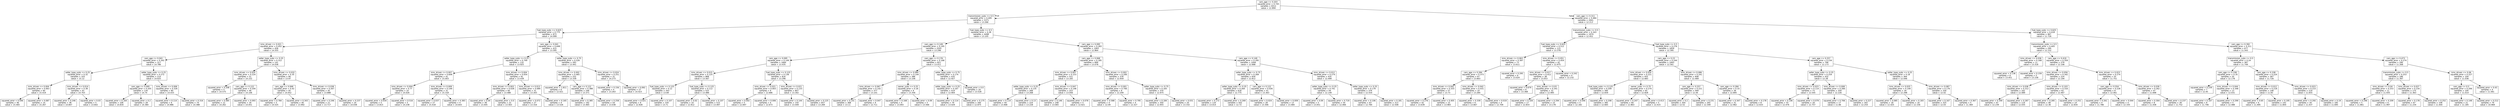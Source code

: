 digraph Tree {
node [shape=box, fontname="helvetica"] ;
edge [fontname="helvetica"] ;
0 [label="cars_age <= 0.203\nsquared_error = 0.745\nsamples = 8312\nvalue = 12.894"] ;
1 [label="transmission_subs <= 0.5\nsquared_error = 0.495\nsamples = 5371\nvalue = 13.266"] ;
0 -> 1 [labeldistance=2.5, labelangle=45, headlabel="True"] ;
2 [label="fuel_type_subs <= 0.625\nsquared_error = 0.775\nsamples = 873\nvalue = 14.099"] ;
1 -> 2 ;
3 [label="kms_driven <= 0.021\nsquared_error = 0.452\nsamples = 458\nvalue = 14.555"] ;
2 -> 3 ;
4 [label="cars_age <= 0.041\nsquared_error = 0.342\nsamples = 317\nvalue = 14.786"] ;
3 -> 4 ;
5 [label="seller_type_subs <= 0.25\nsquared_error = 0.32\nsamples = 103\nvalue = 15.12"] ;
4 -> 5 ;
6 [label="kms_driven <= 0.004\nsquared_error = 0.063\nsamples = 60\nvalue = 15.419"] ;
5 -> 6 ;
7 [label="squared_error = 0.046\nsamples = 46\nvalue = 15.465"] ;
6 -> 7 ;
8 [label="squared_error = 0.087\nsamples = 14\nvalue = 15.267"] ;
6 -> 8 ;
9 [label="kms_driven <= 0.014\nsquared_error = 0.38\nsamples = 43\nvalue = 14.703"] ;
5 -> 9 ;
10 [label="squared_error = 0.246\nsamples = 38\nvalue = 14.847"] ;
9 -> 10 ;
11 [label="squared_error = 0.03\nsamples = 5\nvalue = 13.602"] ;
9 -> 11 ;
12 [label="seller_type_subs <= 0.25\nsquared_error = 0.272\nsamples = 214\nvalue = 14.625"] ;
4 -> 12 ;
13 [label="cars_age <= 0.095\nsquared_error = 0.205\nsamples = 134\nvalue = 14.74"] ;
12 -> 13 ;
14 [label="squared_error = 0.164\nsamples = 106\nvalue = 14.834"] ;
13 -> 14 ;
15 [label="squared_error = 0.2\nsamples = 28\nvalue = 14.384"] ;
13 -> 15 ;
16 [label="kms_driven <= 0.006\nsquared_error = 0.326\nsamples = 80\nvalue = 14.433"] ;
12 -> 16 ;
17 [label="squared_error = 0.114\nsamples = 6\nvalue = 14.986"] ;
16 -> 17 ;
18 [label="squared_error = 0.316\nsamples = 74\nvalue = 14.388"] ;
16 -> 18 ;
19 [label="seller_type_subs <= 0.25\nsquared_error = 0.312\nsamples = 141\nvalue = 14.036"] ;
3 -> 19 ;
20 [label="kms_driven <= 0.024\nsquared_error = 0.224\nsamples = 51\nvalue = 14.152"] ;
19 -> 20 ;
21 [label="squared_error = 0.208\nsamples = 5\nvalue = 14.575"] ;
20 -> 21 ;
22 [label="cars_age <= 0.122\nsquared_error = 0.204\nsamples = 46\nvalue = 14.106"] ;
20 -> 22 ;
23 [label="squared_error = 0.485\nsamples = 12\nvalue = 14.262"] ;
22 -> 23 ;
24 [label="squared_error = 0.093\nsamples = 34\nvalue = 14.051"] ;
22 -> 24 ;
25 [label="kms_driven <= 0.032\nsquared_error = 0.35\nsamples = 90\nvalue = 13.97"] ;
19 -> 25 ;
26 [label="cars_age <= 0.068\nsquared_error = 0.42\nsamples = 45\nvalue = 14.052"] ;
25 -> 26 ;
27 [label="squared_error = 0.784\nsamples = 5\nvalue = 14.525"] ;
26 -> 27 ;
28 [label="squared_error = 0.343\nsamples = 40\nvalue = 13.992"] ;
26 -> 28 ;
29 [label="kms_driven <= 0.038\nsquared_error = 0.267\nsamples = 45\nvalue = 13.888"] ;
25 -> 29 ;
30 [label="squared_error = 0.246\nsamples = 21\nvalue = 13.717"] ;
29 -> 30 ;
31 [label="squared_error = 0.237\nsamples = 24\nvalue = 14.038"] ;
29 -> 31 ;
32 [label="cars_age <= 0.041\nsquared_error = 0.648\nsamples = 415\nvalue = 13.595"] ;
2 -> 32 ;
33 [label="seller_type_subs <= 0.25\nsquared_error = 0.749\nsamples = 132\nvalue = 13.925"] ;
32 -> 33 ;
34 [label="kms_driven <= 0.007\nsquared_error = 0.608\nsamples = 41\nvalue = 15.003"] ;
33 -> 34 ;
35 [label="kms_driven <= 0.004\nsquared_error = 0.77\nsamples = 10\nvalue = 14.026"] ;
34 -> 35 ;
36 [label="squared_error = 0.934\nsamples = 5\nvalue = 13.815"] ;
35 -> 36 ;
37 [label="squared_error = 0.516\nsamples = 5\nvalue = 14.238"] ;
35 -> 37 ;
38 [label="kms_driven <= 0.009\nsquared_error = 0.149\nsamples = 31\nvalue = 15.318"] ;
34 -> 38 ;
39 [label="squared_error = 0.037\nsamples = 27\nvalue = 15.418"] ;
38 -> 39 ;
40 [label="squared_error = 0.383\nsamples = 4\nvalue = 14.643"] ;
38 -> 40 ;
41 [label="kms_driven <= 0.004\nsquared_error = 0.054\nsamples = 91\nvalue = 13.439"] ;
33 -> 41 ;
42 [label="kms_driven <= 0.003\nsquared_error = 0.028\nsamples = 60\nvalue = 13.488"] ;
41 -> 42 ;
43 [label="squared_error = 0.04\nsamples = 38\nvalue = 13.445"] ;
42 -> 43 ;
44 [label="squared_error = 0.0\nsamples = 22\nvalue = 13.563"] ;
42 -> 44 ;
45 [label="kms_driven <= 0.013\nsquared_error = 0.089\nsamples = 31\nvalue = 13.343"] ;
41 -> 45 ;
46 [label="squared_error = 0.072\nsamples = 27\nvalue = 13.316"] ;
45 -> 46 ;
47 [label="squared_error = 0.165\nsamples = 4\nvalue = 13.526"] ;
45 -> 47 ;
48 [label="seller_type_subs <= 0.75\nsquared_error = 0.526\nsamples = 283\nvalue = 13.441"] ;
32 -> 48 ;
49 [label="kms_driven <= 0.002\nsquared_error = 0.465\nsamples = 252\nvalue = 13.339"] ;
48 -> 49 ;
50 [label="squared_error = 1.811\nsamples = 6\nvalue = 12.021"] ;
49 -> 50 ;
51 [label="cars_age <= 0.122\nsquared_error = 0.388\nsamples = 246\nvalue = 13.371"] ;
49 -> 51 ;
52 [label="squared_error = 0.385\nsamples = 192\nvalue = 13.465"] ;
51 -> 52 ;
53 [label="squared_error = 0.258\nsamples = 54\nvalue = 13.038"] ;
51 -> 53 ;
54 [label="kms_driven <= 0.024\nsquared_error = 0.251\nsamples = 31\nvalue = 14.273"] ;
48 -> 54 ;
55 [label="squared_error = 0.156\nsamples = 4\nvalue = 13.263"] ;
54 -> 55 ;
56 [label="squared_error = 0.092\nsamples = 27\nvalue = 14.423"] ;
54 -> 56 ;
57 [label="fuel_type_subs <= 0.5\nsquared_error = 0.28\nsamples = 4498\nvalue = 13.105"] ;
1 -> 57 ;
58 [label="cars_age <= 0.149\nsquared_error = 0.195\nsamples = 2505\nvalue = 13.296"] ;
57 -> 58 ;
59 [label="cars_age <= 0.095\nsquared_error = 0.149\nsamples = 1684\nvalue = 13.435"] ;
58 -> 59 ;
60 [label="kms_driven <= 0.015\nsquared_error = 0.125\nsamples = 868\nvalue = 13.567"] ;
59 -> 60 ;
61 [label="fuel_type_subs <= 0.125\nsquared_error = 0.12\nsamples = 343\nvalue = 13.69"] ;
60 -> 61 ;
62 [label="squared_error = 0.021\nsamples = 9\nvalue = 12.928"] ;
61 -> 62 ;
63 [label="squared_error = 0.107\nsamples = 334\nvalue = 13.71"] ;
61 -> 63 ;
64 [label="fuel_type_subs <= 0.125\nsquared_error = 0.112\nsamples = 525\nvalue = 13.486"] ;
60 -> 64 ;
65 [label="squared_error = 0.02\nsamples = 10\nvalue = 12.912"] ;
64 -> 65 ;
66 [label="squared_error = 0.107\nsamples = 515\nvalue = 13.497"] ;
64 -> 66 ;
67 [label="fuel_type_subs <= 0.125\nsquared_error = 0.136\nsamples = 816\nvalue = 13.296"] ;
59 -> 67 ;
68 [label="kms_driven <= 0.021\nsquared_error = 0.003\nsamples = 9\nvalue = 12.686"] ;
67 -> 68 ;
69 [label="squared_error = 0.002\nsamples = 5\nvalue = 12.697"] ;
68 -> 69 ;
70 [label="squared_error = 0.006\nsamples = 4\nvalue = 12.673"] ;
68 -> 70 ;
71 [label="kms_driven <= 0.021\nsquared_error = 0.133\nsamples = 807\nvalue = 13.302"] ;
67 -> 71 ;
72 [label="squared_error = 0.144\nsamples = 150\nvalue = 13.449"] ;
71 -> 72 ;
73 [label="squared_error = 0.125\nsamples = 657\nvalue = 13.269"] ;
71 -> 73 ;
74 [label="cars_age <= 0.176\nsquared_error = 0.168\nsamples = 821\nvalue = 13.011"] ;
58 -> 74 ;
75 [label="kms_driven <= 0.084\nsquared_error = 0.144\nsamples = 386\nvalue = 13.106"] ;
74 -> 75 ;
76 [label="kms_driven <= 0.067\nsquared_error = 0.142\nsamples = 377\nvalue = 13.101"] ;
75 -> 76 ;
77 [label="squared_error = 0.141\nsamples = 368\nvalue = 13.11"] ;
76 -> 77 ;
78 [label="squared_error = 0.047\nsamples = 9\nvalue = 12.711"] ;
76 -> 78 ;
79 [label="owner_subs <= 0.25\nsquared_error = 0.18\nsamples = 9\nvalue = 13.356"] ;
75 -> 79 ;
80 [label="squared_error = 0.168\nsamples = 4\nvalue = 13.093"] ;
79 -> 80 ;
81 [label="squared_error = 0.09\nsamples = 5\nvalue = 13.566"] ;
79 -> 81 ;
82 [label="seller_type_subs <= 0.75\nsquared_error = 0.174\nsamples = 435\nvalue = 12.927"] ;
74 -> 82 ;
83 [label="seller_type_subs <= 0.25\nsquared_error = 0.167\nsamples = 419\nvalue = 12.904"] ;
82 -> 83 ;
84 [label="squared_error = 0.114\nsamples = 79\nvalue = 13.029"] ;
83 -> 84 ;
85 [label="squared_error = 0.175\nsamples = 340\nvalue = 12.875"] ;
83 -> 85 ;
86 [label="squared_error = 0.0\nsamples = 16\nvalue = 13.528"] ;
82 -> 86 ;
87 [label="cars_age <= 0.095\nsquared_error = 0.283\nsamples = 1993\nvalue = 12.864"] ;
57 -> 87 ;
88 [label="cars_age <= 0.068\nsquared_error = 0.185\nsamples = 899\nvalue = 13.078"] ;
87 -> 88 ;
89 [label="kms_driven <= 0.007\nsquared_error = 0.153\nsamples = 521\nvalue = 13.165"] ;
88 -> 89 ;
90 [label="seller_type_subs <= 0.25\nsquared_error = 0.135\nsamples = 268\nvalue = 13.268"] ;
89 -> 90 ;
91 [label="squared_error = 0.114\nsamples = 44\nvalue = 13.468"] ;
90 -> 91 ;
92 [label="squared_error = 0.13\nsamples = 224\nvalue = 13.228"] ;
90 -> 92 ;
93 [label="kms_driven <= 0.047\nsquared_error = 0.148\nsamples = 253\nvalue = 13.056"] ;
89 -> 93 ;
94 [label="squared_error = 0.146\nsamples = 248\nvalue = 13.065"] ;
93 -> 94 ;
95 [label="squared_error = 0.078\nsamples = 5\nvalue = 12.621"] ;
93 -> 95 ;
96 [label="kms_driven <= 0.002\nsquared_error = 0.206\nsamples = 378\nvalue = 12.959"] ;
88 -> 96 ;
97 [label="kms_driven <= 0.001\nsquared_error = 0.706\nsamples = 8\nvalue = 12.209"] ;
96 -> 97 ;
98 [label="squared_error = 0.588\nsamples = 4\nvalue = 12.09"] ;
97 -> 98 ;
99 [label="squared_error = 0.795\nsamples = 4\nvalue = 12.327"] ;
97 -> 99 ;
100 [label="seller_type_subs <= 0.75\nsquared_error = 0.183\nsamples = 370\nvalue = 12.975"] ;
96 -> 100 ;
101 [label="squared_error = 0.184\nsamples = 350\nvalue = 12.955"] ;
100 -> 101 ;
102 [label="squared_error = 0.031\nsamples = 20\nvalue = 13.332"] ;
100 -> 102 ;
103 [label="cars_age <= 0.149\nsquared_error = 0.295\nsamples = 1094\nvalue = 12.688"] ;
87 -> 103 ;
104 [label="seller_type_subs <= 0.75\nsquared_error = 0.269\nsamples = 659\nvalue = 12.812"] ;
103 -> 104 ;
105 [label="seller_type_subs <= 0.25\nsquared_error = 0.264\nsamples = 618\nvalue = 12.775"] ;
104 -> 105 ;
106 [label="squared_error = 0.172\nsamples = 116\nvalue = 13.014"] ;
105 -> 106 ;
107 [label="squared_error = 0.269\nsamples = 502\nvalue = 12.72"] ;
105 -> 107 ;
108 [label="cars_age <= 0.122\nsquared_error = 0.026\nsamples = 41\nvalue = 13.363"] ;
104 -> 108 ;
109 [label="squared_error = 0.024\nsamples = 28\nvalue = 13.306"] ;
108 -> 109 ;
110 [label="squared_error = 0.009\nsamples = 13\nvalue = 13.484"] ;
108 -> 110 ;
111 [label="kms_driven <= 0.012\nsquared_error = 0.274\nsamples = 435\nvalue = 12.499"] ;
103 -> 111 ;
112 [label="seller_type_subs <= 0.25\nsquared_error = 0.741\nsamples = 59\nvalue = 12.149"] ;
111 -> 112 ;
113 [label="squared_error = 0.09\nsamples = 5\nvalue = 13.051"] ;
112 -> 113 ;
114 [label="squared_error = 0.719\nsamples = 54\nvalue = 12.066"] ;
112 -> 114 ;
115 [label="seller_type_subs <= 0.25\nsquared_error = 0.179\nsamples = 376\nvalue = 12.554"] ;
111 -> 115 ;
116 [label="squared_error = 0.106\nsamples = 63\nvalue = 12.784"] ;
115 -> 116 ;
117 [label="squared_error = 0.181\nsamples = 313\nvalue = 12.508"] ;
115 -> 117 ;
118 [label="cars_age <= 0.311\nsquared_error = 0.484\nsamples = 2941\nvalue = 12.213"] ;
0 -> 118 [labeldistance=2.5, labelangle=-45, headlabel="False"] ;
119 [label="transmission_subs <= 0.5\nsquared_error = 0.343\nsamples = 1974\nvalue = 12.452"] ;
118 -> 119 ;
120 [label="fuel_type_subs <= 0.625\nsquared_error = 0.512\nsamples = 115\nvalue = 13.378"] ;
119 -> 120 ;
121 [label="kms_driven <= 0.063\nsquared_error = 0.397\nsamples = 73\nvalue = 13.611"] ;
120 -> 121 ;
122 [label="cars_age <= 0.284\nsquared_error = 0.373\nsamples = 67\nvalue = 13.663"] ;
121 -> 122 ;
123 [label="kms_driven <= 0.042\nsquared_error = 0.333\nsamples = 57\nvalue = 13.73"] ;
122 -> 123 ;
124 [label="squared_error = 0.276\nsamples = 42\nvalue = 13.639"] ;
123 -> 124 ;
125 [label="squared_error = 0.405\nsamples = 15\nvalue = 13.983"] ;
123 -> 125 ;
126 [label="kms_driven <= 0.042\nsquared_error = 0.431\nsamples = 10\nvalue = 13.284"] ;
122 -> 126 ;
127 [label="squared_error = 0.339\nsamples = 6\nvalue = 13.667"] ;
126 -> 127 ;
128 [label="squared_error = 0.019\nsamples = 4\nvalue = 12.709"] ;
126 -> 128 ;
129 [label="squared_error = 0.295\nsamples = 6\nvalue = 13.024"] ;
121 -> 129 ;
130 [label="kms_driven <= 0.051\nsquared_error = 0.454\nsamples = 42\nvalue = 12.975"] ;
120 -> 130 ;
131 [label="kms_driven <= 0.017\nsquared_error = 0.412\nsamples = 38\nvalue = 13.053"] ;
130 -> 131 ;
132 [label="squared_error = 0.679\nsamples = 6\nvalue = 13.368"] ;
131 -> 132 ;
133 [label="kms_driven <= 0.03\nsquared_error = 0.341\nsamples = 32\nvalue = 12.995"] ;
131 -> 133 ;
134 [label="squared_error = 0.326\nsamples = 17\nvalue = 12.833"] ;
133 -> 134 ;
135 [label="squared_error = 0.294\nsamples = 15\nvalue = 13.178"] ;
133 -> 135 ;
136 [label="squared_error = 0.242\nsamples = 4\nvalue = 12.232"] ;
130 -> 136 ;
137 [label="fuel_type_subs <= 0.5\nsquared_error = 0.276\nsamples = 1859\nvalue = 12.395"] ;
119 -> 137 ;
138 [label="cars_age <= 0.23\nsquared_error = 0.244\nsamples = 1063\nvalue = 12.561"] ;
137 -> 138 ;
139 [label="kms_driven <= 0.054\nsquared_error = 0.221\nsamples = 455\nvalue = 12.683"] ;
138 -> 139 ;
140 [label="fuel_type_subs <= 0.125\nsquared_error = 0.209\nsamples = 390\nvalue = 12.659"] ;
139 -> 140 ;
141 [label="squared_error = 0.046\nsamples = 5\nvalue = 12.182"] ;
140 -> 141 ;
142 [label="squared_error = 0.208\nsamples = 385\nvalue = 12.665"] ;
140 -> 142 ;
143 [label="owner_subs <= 0.75\nsquared_error = 0.274\nsamples = 65\nvalue = 12.828"] ;
139 -> 143 ;
144 [label="squared_error = 0.247\nsamples = 60\nvalue = 12.863"] ;
143 -> 144 ;
145 [label="squared_error = 0.413\nsamples = 5\nvalue = 12.415"] ;
143 -> 145 ;
146 [label="kms_driven <= 0.086\nsquared_error = 0.241\nsamples = 608\nvalue = 12.469"] ;
138 -> 146 ;
147 [label="cars_age <= 0.257\nsquared_error = 0.221\nsamples = 569\nvalue = 12.44"] ;
146 -> 147 ;
148 [label="squared_error = 0.2\nsamples = 304\nvalue = 12.52"] ;
147 -> 148 ;
149 [label="squared_error = 0.231\nsamples = 265\nvalue = 12.349"] ;
147 -> 149 ;
150 [label="cars_age <= 0.284\nsquared_error = 0.33\nsamples = 39\nvalue = 12.895"] ;
146 -> 150 ;
151 [label="squared_error = 0.347\nsamples = 31\nvalue = 12.962"] ;
150 -> 151 ;
152 [label="squared_error = 0.178\nsamples = 8\nvalue = 12.633"] ;
150 -> 152 ;
153 [label="cars_age <= 0.257\nsquared_error = 0.234\nsamples = 796\nvalue = 12.173"] ;
137 -> 153 ;
154 [label="seller_type_subs <= 0.25\nsquared_error = 0.254\nsamples = 432\nvalue = 12.28"] ;
153 -> 154 ;
155 [label="kms_driven <= 0.023\nsquared_error = 0.114\nsamples = 73\nvalue = 12.545"] ;
154 -> 155 ;
156 [label="squared_error = 0.106\nsamples = 55\nvalue = 12.476"] ;
155 -> 156 ;
157 [label="squared_error = 0.079\nsamples = 18\nvalue = 12.757"] ;
155 -> 157 ;
158 [label="kms_driven <= 0.008\nsquared_error = 0.266\nsamples = 359\nvalue = 12.226"] ;
154 -> 158 ;
159 [label="squared_error = 0.706\nsamples = 17\nvalue = 11.66"] ;
158 -> 159 ;
160 [label="squared_error = 0.227\nsamples = 342\nvalue = 12.254"] ;
158 -> 160 ;
161 [label="seller_type_subs <= 0.25\nsquared_error = 0.18\nsamples = 364\nvalue = 12.046"] ;
153 -> 161 ;
162 [label="kms_driven <= 0.025\nsquared_error = 0.149\nsamples = 34\nvalue = 12.298"] ;
161 -> 162 ;
163 [label="squared_error = 0.085\nsamples = 18\nvalue = 12.425"] ;
162 -> 163 ;
164 [label="squared_error = 0.183\nsamples = 16\nvalue = 12.156"] ;
162 -> 164 ;
165 [label="kms_driven <= 0.087\nsquared_error = 0.176\nsamples = 330\nvalue = 12.02"] ;
161 -> 165 ;
166 [label="squared_error = 0.167\nsamples = 325\nvalue = 12.03"] ;
165 -> 166 ;
167 [label="squared_error = 0.367\nsamples = 5\nvalue = 11.369"] ;
165 -> 167 ;
168 [label="fuel_type_subs <= 0.625\nsquared_error = 0.418\nsamples = 967\nvalue = 11.726"] ;
118 -> 168 ;
169 [label="transmission_subs <= 0.5\nsquared_error = 0.405\nsamples = 290\nvalue = 12.152"] ;
168 -> 169 ;
170 [label="kms_driven <= 0.036\nsquared_error = 0.168\nsamples = 11\nvalue = 13.318"] ;
169 -> 170 ;
171 [label="squared_error = 0.136\nsamples = 6\nvalue = 13.451"] ;
170 -> 171 ;
172 [label="squared_error = 0.159\nsamples = 5\nvalue = 13.158"] ;
170 -> 172 ;
173 [label="cars_age <= 0.419\nsquared_error = 0.359\nsamples = 279\nvalue = 12.106"] ;
169 -> 173 ;
174 [label="kms_driven <= 0.056\nsquared_error = 0.342\nsamples = 224\nvalue = 12.194"] ;
173 -> 174 ;
175 [label="kms_driven <= 0.038\nsquared_error = 0.312\nsamples = 162\nvalue = 12.089"] ;
174 -> 175 ;
176 [label="squared_error = 0.349\nsamples = 43\nvalue = 12.239"] ;
175 -> 176 ;
177 [label="squared_error = 0.287\nsamples = 119\nvalue = 12.035"] ;
175 -> 177 ;
178 [label="kms_driven <= 0.103\nsquared_error = 0.316\nsamples = 62\nvalue = 12.467"] ;
174 -> 178 ;
179 [label="squared_error = 0.285\nsamples = 48\nvalue = 12.36"] ;
178 -> 179 ;
180 [label="squared_error = 0.252\nsamples = 14\nvalue = 12.834"] ;
178 -> 180 ;
181 [label="kms_driven <= 0.023\nsquared_error = 0.274\nsamples = 55\nvalue = 11.751"] ;
173 -> 181 ;
182 [label="cars_age <= 0.554\nsquared_error = 0.228\nsamples = 8\nvalue = 12.061"] ;
181 -> 182 ;
183 [label="squared_error = 0.261\nsamples = 4\nvalue = 11.786"] ;
182 -> 183 ;
184 [label="squared_error = 0.044\nsamples = 4\nvalue = 12.335"] ;
182 -> 184 ;
185 [label="kms_driven <= 0.039\nsquared_error = 0.262\nsamples = 47\nvalue = 11.698"] ;
181 -> 185 ;
186 [label="squared_error = 0.304\nsamples = 8\nvalue = 11.438"] ;
185 -> 186 ;
187 [label="squared_error = 0.237\nsamples = 39\nvalue = 11.752"] ;
185 -> 187 ;
188 [label="cars_age <= 0.392\nsquared_error = 0.311\nsamples = 677\nvalue = 11.543"] ;
168 -> 188 ;
189 [label="transmission_subs <= 0.5\nsquared_error = 0.24\nsamples = 387\nvalue = 11.749"] ;
188 -> 189 ;
190 [label="cars_age <= 0.338\nsquared_error = 0.35\nsamples = 20\nvalue = 12.178"] ;
189 -> 190 ;
191 [label="squared_error = 0.239\nsamples = 7\nvalue = 12.45"] ;
190 -> 191 ;
192 [label="kms_driven <= 0.044\nsquared_error = 0.348\nsamples = 13\nvalue = 12.031"] ;
190 -> 192 ;
193 [label="squared_error = 0.167\nsamples = 8\nvalue = 11.746"] ;
192 -> 193 ;
194 [label="squared_error = 0.299\nsamples = 5\nvalue = 12.488"] ;
192 -> 194 ;
195 [label="cars_age <= 0.338\nsquared_error = 0.224\nsamples = 367\nvalue = 11.726"] ;
189 -> 195 ;
196 [label="kms_driven <= 0.012\nsquared_error = 0.218\nsamples = 148\nvalue = 11.83"] ;
195 -> 196 ;
197 [label="squared_error = 0.65\nsamples = 6\nvalue = 11.495"] ;
196 -> 197 ;
198 [label="squared_error = 0.195\nsamples = 142\nvalue = 11.844"] ;
196 -> 198 ;
199 [label="kms_driven <= 0.023\nsquared_error = 0.215\nsamples = 219\nvalue = 11.655"] ;
195 -> 199 ;
200 [label="squared_error = 0.292\nsamples = 34\nvalue = 11.437"] ;
199 -> 200 ;
201 [label="squared_error = 0.19\nsamples = 185\nvalue = 11.695"] ;
199 -> 201 ;
202 [label="cars_age <= 0.473\nsquared_error = 0.274\nsamples = 290\nvalue = 11.268"] ;
188 -> 202 ;
203 [label="transmission_subs <= 0.5\nsquared_error = 0.253\nsamples = 186\nvalue = 11.397"] ;
202 -> 203 ;
204 [label="kms_driven <= 0.04\nsquared_error = 0.253\nsamples = 11\nvalue = 11.935"] ;
203 -> 204 ;
205 [label="squared_error = 0.296\nsamples = 5\nvalue = 11.861"] ;
204 -> 205 ;
206 [label="squared_error = 0.209\nsamples = 6\nvalue = 11.997"] ;
204 -> 206 ;
207 [label="kms_driven <= 0.027\nsquared_error = 0.234\nsamples = 175\nvalue = 11.363"] ;
203 -> 207 ;
208 [label="squared_error = 0.178\nsamples = 67\nvalue = 11.234"] ;
207 -> 208 ;
209 [label="squared_error = 0.252\nsamples = 108\nvalue = 11.444"] ;
207 -> 209 ;
210 [label="kms_driven <= 0.06\nsquared_error = 0.227\nsamples = 104\nvalue = 11.036"] ;
202 -> 210 ;
211 [label="cars_age <= 0.5\nsquared_error = 0.206\nsamples = 100\nvalue = 11.014"] ;
210 -> 211 ;
212 [label="squared_error = 0.148\nsamples = 21\nvalue = 11.185"] ;
211 -> 212 ;
213 [label="squared_error = 0.212\nsamples = 79\nvalue = 10.969"] ;
211 -> 213 ;
214 [label="squared_error = 0.43\nsamples = 4\nvalue = 11.581"] ;
210 -> 214 ;
}
